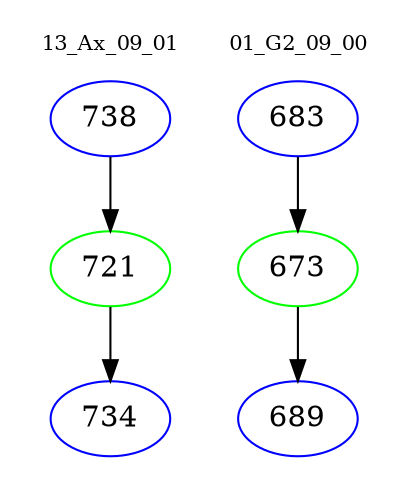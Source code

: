 digraph{
subgraph cluster_0 {
color = white
label = "13_Ax_09_01";
fontsize=10;
T0_738 [label="738", color="blue"]
T0_738 -> T0_721 [color="black"]
T0_721 [label="721", color="green"]
T0_721 -> T0_734 [color="black"]
T0_734 [label="734", color="blue"]
}
subgraph cluster_1 {
color = white
label = "01_G2_09_00";
fontsize=10;
T1_683 [label="683", color="blue"]
T1_683 -> T1_673 [color="black"]
T1_673 [label="673", color="green"]
T1_673 -> T1_689 [color="black"]
T1_689 [label="689", color="blue"]
}
}

